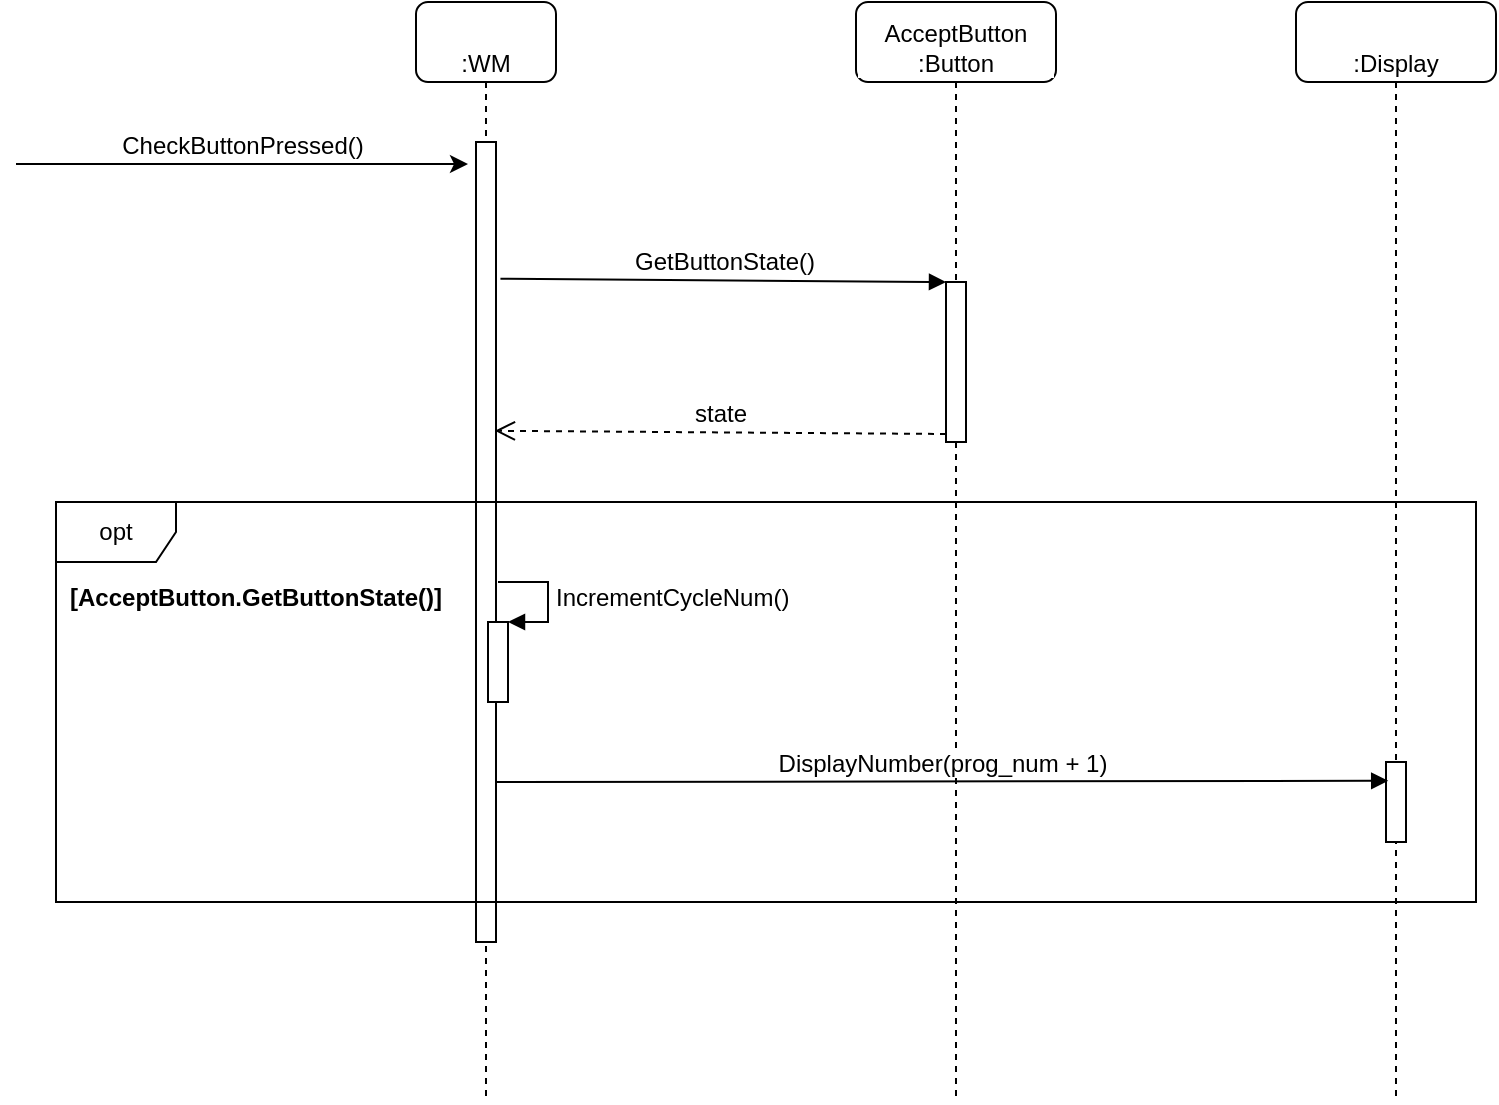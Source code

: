 <mxfile version="12.6.5" type="device"><diagram id="LuSyMrNAX23l7Uq_6O8V" name="Page-1"><mxGraphModel dx="7568" dy="482" grid="1" gridSize="10" guides="1" tooltips="1" connect="1" arrows="1" fold="1" page="1" pageScale="1" pageWidth="850" pageHeight="1100" math="0" shadow="0"><root><mxCell id="0"/><mxCell id="1" parent="0"/><mxCell id="umKM_5waj-julT1pY_p5-1" value=":WM" style="shape=umlLifeline;perimeter=lifelinePerimeter;whiteSpace=wrap;html=1;container=1;collapsible=0;recursiveResize=0;outlineConnect=0;rounded=1;shadow=0;comic=0;labelBackgroundColor=#ffffff;strokeColor=#000000;strokeWidth=1;fillColor=#FFFFFF;fontFamily=Helvetica;fontSize=12;fontColor=#000000;align=center;verticalAlign=bottom;" vertex="1" parent="1"><mxGeometry x="-6150" y="130" width="70" height="550" as="geometry"/></mxCell><mxCell id="umKM_5waj-julT1pY_p5-2" value="CheckButtonPressed()" style="endArrow=classic;html=1;fontFamily=Helvetica;fontSize=12;labelBackgroundColor=#ffffff;verticalAlign=bottom;" edge="1" parent="1"><mxGeometry width="50" height="50" relative="1" as="geometry"><mxPoint x="-6350" y="211.0" as="sourcePoint"/><mxPoint x="-6124" y="211.0" as="targetPoint"/></mxGeometry></mxCell><mxCell id="umKM_5waj-julT1pY_p5-3" value="" style="html=1;points=[];perimeter=orthogonalPerimeter;labelBackgroundColor=#ffffff;fontFamily=Helvetica;fontSize=12;" vertex="1" parent="1"><mxGeometry x="-6120" y="200" width="10" height="400" as="geometry"/></mxCell><mxCell id="umKM_5waj-julT1pY_p5-4" value="AcceptButton :Button" style="shape=umlLifeline;perimeter=lifelinePerimeter;whiteSpace=wrap;html=1;container=1;collapsible=0;recursiveResize=0;outlineConnect=0;rounded=1;shadow=0;comic=0;labelBackgroundColor=#ffffff;strokeColor=#000000;strokeWidth=1;fillColor=#FFFFFF;fontFamily=Helvetica;fontSize=12;fontColor=#000000;align=center;verticalAlign=bottom;" vertex="1" parent="1"><mxGeometry x="-5930" y="130" width="100" height="550" as="geometry"/></mxCell><mxCell id="umKM_5waj-julT1pY_p5-5" value="" style="html=1;points=[];perimeter=orthogonalPerimeter;fontFamily=Helvetica;fontSize=12;labelBackgroundColor=#ffffff;verticalAlign=bottom;" vertex="1" parent="umKM_5waj-julT1pY_p5-4"><mxGeometry x="45" y="140" width="10" height="80" as="geometry"/></mxCell><mxCell id="umKM_5waj-julT1pY_p5-6" value=":Display" style="shape=umlLifeline;perimeter=lifelinePerimeter;whiteSpace=wrap;html=1;container=1;collapsible=0;recursiveResize=0;outlineConnect=0;rounded=1;shadow=0;comic=0;labelBackgroundColor=#ffffff;strokeColor=#000000;strokeWidth=1;fillColor=#FFFFFF;fontFamily=Helvetica;fontSize=12;fontColor=#000000;align=center;verticalAlign=bottom;" vertex="1" parent="1"><mxGeometry x="-5710" y="130" width="100" height="550" as="geometry"/></mxCell><mxCell id="umKM_5waj-julT1pY_p5-7" value="" style="html=1;points=[];perimeter=orthogonalPerimeter;fontFamily=Helvetica;fontSize=12;labelBackgroundColor=#ffffff;verticalAlign=bottom;" vertex="1" parent="umKM_5waj-julT1pY_p5-6"><mxGeometry x="45" y="380" width="10" height="40" as="geometry"/></mxCell><mxCell id="umKM_5waj-julT1pY_p5-8" value="GetButtonState()" style="html=1;verticalAlign=bottom;endArrow=block;entryX=0;entryY=0;fontFamily=Helvetica;fontSize=12;labelBackgroundColor=#ffffff;exitX=1.222;exitY=0.171;exitDx=0;exitDy=0;exitPerimeter=0;" edge="1" parent="1" source="umKM_5waj-julT1pY_p5-3" target="umKM_5waj-julT1pY_p5-5"><mxGeometry relative="1" as="geometry"><mxPoint x="-6080" y="270" as="sourcePoint"/></mxGeometry></mxCell><mxCell id="umKM_5waj-julT1pY_p5-9" value="state" style="html=1;verticalAlign=bottom;endArrow=open;dashed=1;endSize=8;exitX=0;exitY=0.95;fontFamily=Helvetica;fontSize=12;labelBackgroundColor=#ffffff;entryX=0.944;entryY=0.361;entryDx=0;entryDy=0;entryPerimeter=0;" edge="1" parent="1" source="umKM_5waj-julT1pY_p5-5" target="umKM_5waj-julT1pY_p5-3"><mxGeometry relative="1" as="geometry"><mxPoint x="-6080" y="346.0" as="targetPoint"/></mxGeometry></mxCell><mxCell id="umKM_5waj-julT1pY_p5-10" value="" style="html=1;points=[];perimeter=orthogonalPerimeter;labelBackgroundColor=#ffffff;fontFamily=Helvetica;fontSize=7;" vertex="1" parent="1"><mxGeometry x="-6114" y="440" width="10" height="40" as="geometry"/></mxCell><mxCell id="umKM_5waj-julT1pY_p5-11" value="IncrementCycleNum()" style="edgeStyle=orthogonalEdgeStyle;html=1;align=left;spacingLeft=2;endArrow=block;rounded=0;entryX=1;entryY=0;labelBackgroundColor=#ffffff;fontFamily=Helvetica;fontSize=12;" edge="1" parent="1" target="umKM_5waj-julT1pY_p5-10"><mxGeometry relative="1" as="geometry"><mxPoint x="-6109" y="420" as="sourcePoint"/><Array as="points"><mxPoint x="-6084" y="420"/></Array></mxGeometry></mxCell><mxCell id="umKM_5waj-julT1pY_p5-12" value="DisplayNumber(prog_num + 1)" style="html=1;verticalAlign=bottom;endArrow=block;labelBackgroundColor=#ffffff;fontFamily=Helvetica;fontSize=12;entryX=0.111;entryY=0.235;entryDx=0;entryDy=0;entryPerimeter=0;" edge="1" parent="1" target="umKM_5waj-julT1pY_p5-7"><mxGeometry width="80" relative="1" as="geometry"><mxPoint x="-6110" y="520" as="sourcePoint"/><mxPoint x="-5720" y="520" as="targetPoint"/></mxGeometry></mxCell><mxCell id="umKM_5waj-julT1pY_p5-13" value="opt" style="shape=umlFrame;whiteSpace=wrap;html=1;labelBackgroundColor=#ffffff;fontFamily=Helvetica;fontSize=12;" vertex="1" parent="1"><mxGeometry x="-6330" y="380" width="710" height="200" as="geometry"/></mxCell><mxCell id="umKM_5waj-julT1pY_p5-14" value="[AcceptButton.GetButtonState()]" style="text;align=center;fontStyle=1;verticalAlign=middle;spacingLeft=3;spacingRight=3;strokeColor=none;rotatable=0;points=[[0,0.5],[1,0.5]];portConstraint=eastwest;labelBackgroundColor=#ffffff;fontFamily=Helvetica;fontSize=12;" vertex="1" parent="1"><mxGeometry x="-6270" y="414" width="80" height="26" as="geometry"/></mxCell></root></mxGraphModel></diagram></mxfile>